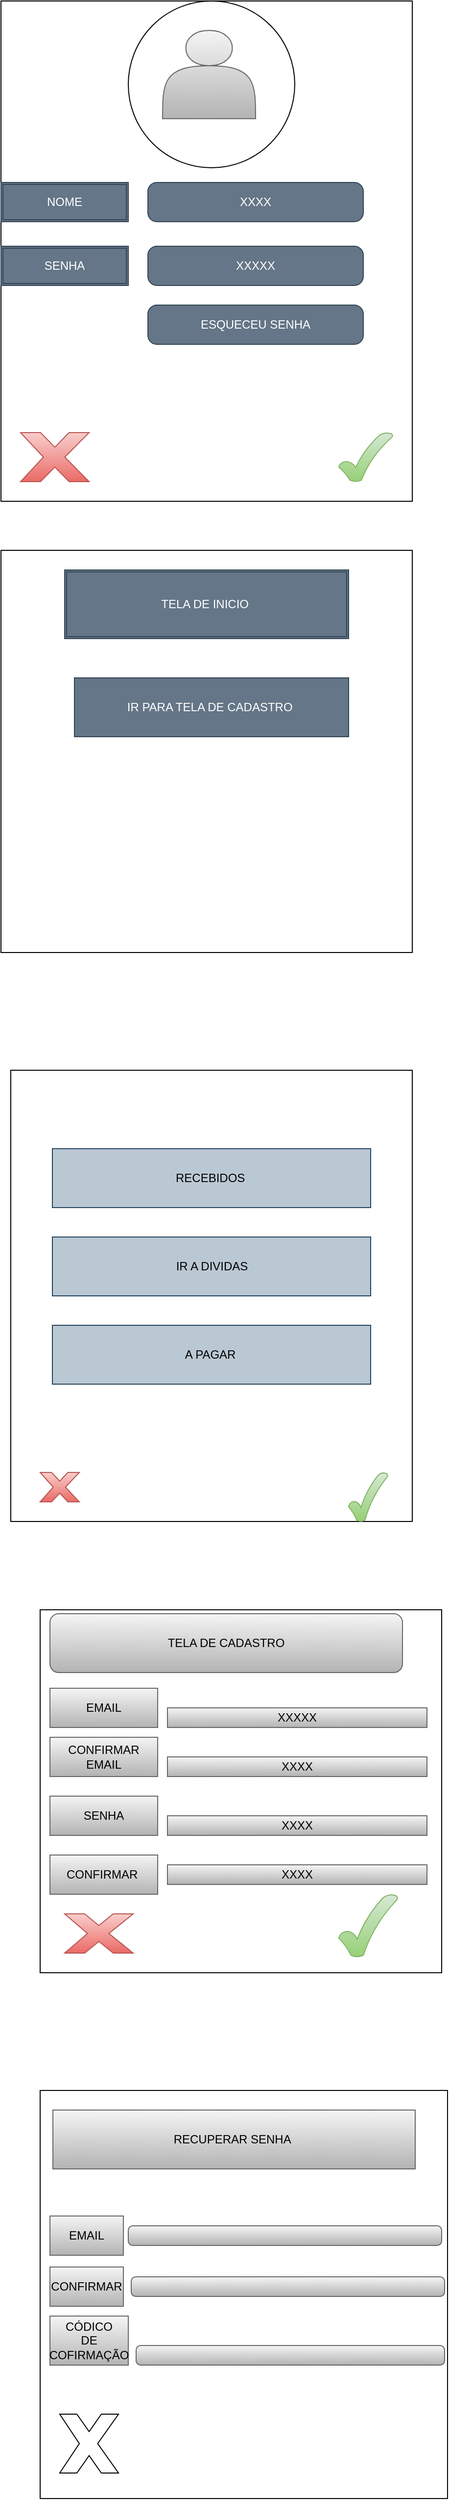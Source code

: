 <mxfile version="24.4.9" type="device">
  <diagram id="GlSBhZ9ob00_pYFFWb3f" name="Página-1">
    <mxGraphModel dx="1434" dy="782" grid="1" gridSize="10" guides="1" tooltips="1" connect="1" arrows="1" fold="1" page="1" pageScale="1" pageWidth="827" pageHeight="1169" math="0" shadow="0">
      <root>
        <mxCell id="0" />
        <mxCell id="1" parent="0" />
        <mxCell id="MtwFnIU1tss62LcVamRA-3" value="" style="rounded=0;whiteSpace=wrap;html=1;" parent="1" vertex="1">
          <mxGeometry x="190" y="50" width="420" height="510" as="geometry" />
        </mxCell>
        <mxCell id="MtwFnIU1tss62LcVamRA-11" value="" style="ellipse;whiteSpace=wrap;html=1;aspect=fixed;" parent="1" vertex="1">
          <mxGeometry x="320" y="50" width="170" height="170" as="geometry" />
        </mxCell>
        <mxCell id="MtwFnIU1tss62LcVamRA-13" value="XXXX" style="rounded=1;whiteSpace=wrap;html=1;arcSize=23;fillColor=#647687;fontColor=#ffffff;strokeColor=#314354;" parent="1" vertex="1">
          <mxGeometry x="340" y="235" width="220" height="40" as="geometry" />
        </mxCell>
        <mxCell id="MtwFnIU1tss62LcVamRA-15" value="NOME" style="shape=ext;double=1;rounded=0;whiteSpace=wrap;html=1;fillColor=#647687;fontColor=#ffffff;strokeColor=#314354;" parent="1" vertex="1">
          <mxGeometry x="190" y="235" width="130" height="40" as="geometry" />
        </mxCell>
        <mxCell id="MtwFnIU1tss62LcVamRA-16" value="SENHA" style="shape=ext;double=1;rounded=0;whiteSpace=wrap;html=1;fillColor=#647687;fontColor=#ffffff;strokeColor=#314354;" parent="1" vertex="1">
          <mxGeometry x="190" y="300" width="130" height="40" as="geometry" />
        </mxCell>
        <mxCell id="MtwFnIU1tss62LcVamRA-17" value="XXXXX" style="rounded=1;whiteSpace=wrap;html=1;arcSize=23;fillColor=#647687;fontColor=#ffffff;strokeColor=#314354;" parent="1" vertex="1">
          <mxGeometry x="340" y="300" width="220" height="40" as="geometry" />
        </mxCell>
        <mxCell id="MtwFnIU1tss62LcVamRA-19" value="ESQUECEU SENHA" style="rounded=1;whiteSpace=wrap;html=1;arcSize=23;fillColor=#647687;fontColor=#ffffff;strokeColor=#314354;" parent="1" vertex="1">
          <mxGeometry x="340" y="360" width="220" height="40" as="geometry" />
        </mxCell>
        <mxCell id="MtwFnIU1tss62LcVamRA-24" value="" style="rounded=0;whiteSpace=wrap;html=1;" parent="1" vertex="1">
          <mxGeometry x="200" y="1140" width="410" height="460" as="geometry" />
        </mxCell>
        <mxCell id="MtwFnIU1tss62LcVamRA-26" value="RECEBIDOS&amp;nbsp;" style="rounded=0;whiteSpace=wrap;html=1;fillColor=#bac8d3;strokeColor=#23445d;" parent="1" vertex="1">
          <mxGeometry x="242.5" y="1220" width="325" height="60" as="geometry" />
        </mxCell>
        <mxCell id="MtwFnIU1tss62LcVamRA-29" value="" style="rounded=0;whiteSpace=wrap;html=1;" parent="1" vertex="1">
          <mxGeometry x="230" y="1690" width="410" height="370" as="geometry" />
        </mxCell>
        <mxCell id="MtwFnIU1tss62LcVamRA-35" value="" style="verticalLabelPosition=bottom;verticalAlign=top;html=1;shape=mxgraph.basic.x;fillColor=#f8cecc;gradientColor=#ea6b66;strokeColor=#b85450;" parent="1" vertex="1">
          <mxGeometry x="230" y="1550" width="40" height="30" as="geometry" />
        </mxCell>
        <mxCell id="MtwFnIU1tss62LcVamRA-37" value="" style="verticalLabelPosition=bottom;verticalAlign=top;html=1;shape=mxgraph.basic.tick;fillColor=#d5e8d4;gradientColor=#97d077;strokeColor=#82b366;" parent="1" vertex="1">
          <mxGeometry x="535" y="490" width="55" height="50" as="geometry" />
        </mxCell>
        <mxCell id="MtwFnIU1tss62LcVamRA-41" value="" style="rounded=0;whiteSpace=wrap;html=1;" parent="1" vertex="1">
          <mxGeometry x="190" y="610" width="420" height="410" as="geometry" />
        </mxCell>
        <mxCell id="MtwFnIU1tss62LcVamRA-42" value="TELA DE INICIO&amp;nbsp;" style="shape=ext;double=1;rounded=0;whiteSpace=wrap;html=1;fillColor=#647687;fontColor=#ffffff;strokeColor=#314354;" parent="1" vertex="1">
          <mxGeometry x="255" y="630" width="290" height="70" as="geometry" />
        </mxCell>
        <mxCell id="MtwFnIU1tss62LcVamRA-43" value="IR PARA TELA DE CADASTRO&amp;nbsp;" style="rounded=0;whiteSpace=wrap;html=1;fillColor=#647687;fontColor=#ffffff;strokeColor=#314354;" parent="1" vertex="1">
          <mxGeometry x="265" y="740" width="280" height="60" as="geometry" />
        </mxCell>
        <mxCell id="MtwFnIU1tss62LcVamRA-45" value="TELA DE CADASTRO" style="rounded=1;whiteSpace=wrap;html=1;fillColor=#f5f5f5;gradientColor=#b3b3b3;strokeColor=#666666;" parent="1" vertex="1">
          <mxGeometry x="240" y="1694" width="360" height="60" as="geometry" />
        </mxCell>
        <mxCell id="MtwFnIU1tss62LcVamRA-46" value="XXXXX" style="rounded=0;whiteSpace=wrap;html=1;fillColor=#f5f5f5;gradientColor=#b3b3b3;strokeColor=#666666;" parent="1" vertex="1">
          <mxGeometry x="360" y="1790" width="265" height="20" as="geometry" />
        </mxCell>
        <mxCell id="MtwFnIU1tss62LcVamRA-47" value="EMAIL" style="rounded=0;whiteSpace=wrap;html=1;fillColor=#f5f5f5;gradientColor=#b3b3b3;strokeColor=#666666;" parent="1" vertex="1">
          <mxGeometry x="240" y="1770" width="110" height="40" as="geometry" />
        </mxCell>
        <mxCell id="MtwFnIU1tss62LcVamRA-48" value="CONFIRMAR&lt;div&gt;EMAIL&lt;/div&gt;" style="rounded=0;whiteSpace=wrap;html=1;fillColor=#f5f5f5;gradientColor=#b3b3b3;strokeColor=#666666;" parent="1" vertex="1">
          <mxGeometry x="240" y="1820" width="110" height="40" as="geometry" />
        </mxCell>
        <mxCell id="MtwFnIU1tss62LcVamRA-49" value="XXXX" style="rounded=0;whiteSpace=wrap;html=1;fillColor=#f5f5f5;gradientColor=#b3b3b3;strokeColor=#666666;" parent="1" vertex="1">
          <mxGeometry x="360" y="1840" width="265" height="20" as="geometry" />
        </mxCell>
        <mxCell id="MtwFnIU1tss62LcVamRA-50" value="SENHA" style="rounded=0;whiteSpace=wrap;html=1;fillColor=#f5f5f5;gradientColor=#b3b3b3;strokeColor=#666666;" parent="1" vertex="1">
          <mxGeometry x="240" y="1880" width="110" height="40" as="geometry" />
        </mxCell>
        <mxCell id="MtwFnIU1tss62LcVamRA-51" value="XXXX" style="rounded=0;whiteSpace=wrap;html=1;fillColor=#f5f5f5;gradientColor=#b3b3b3;strokeColor=#666666;" parent="1" vertex="1">
          <mxGeometry x="360" y="1900" width="265" height="20" as="geometry" />
        </mxCell>
        <mxCell id="MtwFnIU1tss62LcVamRA-52" value="CONFIRMAR&amp;nbsp;" style="rounded=0;whiteSpace=wrap;html=1;fillColor=#f5f5f5;gradientColor=#b3b3b3;strokeColor=#666666;" parent="1" vertex="1">
          <mxGeometry x="240" y="1940" width="110" height="40" as="geometry" />
        </mxCell>
        <mxCell id="MtwFnIU1tss62LcVamRA-53" value="XXXX" style="rounded=0;whiteSpace=wrap;html=1;fillColor=#f5f5f5;gradientColor=#b3b3b3;strokeColor=#666666;" parent="1" vertex="1">
          <mxGeometry x="360" y="1950" width="265" height="20" as="geometry" />
        </mxCell>
        <mxCell id="MtwFnIU1tss62LcVamRA-54" value="" style="verticalLabelPosition=bottom;verticalAlign=top;html=1;shape=mxgraph.basic.x;fillColor=#f8cecc;gradientColor=#ea6b66;strokeColor=#b85450;" parent="1" vertex="1">
          <mxGeometry x="255" y="2000" width="70" height="40" as="geometry" />
        </mxCell>
        <mxCell id="MtwFnIU1tss62LcVamRA-55" value="" style="verticalLabelPosition=bottom;verticalAlign=top;html=1;shape=mxgraph.basic.tick;fillColor=#d5e8d4;gradientColor=#97d077;strokeColor=#82b366;" parent="1" vertex="1">
          <mxGeometry x="535" y="1980" width="60" height="64" as="geometry" />
        </mxCell>
        <mxCell id="HPOZgx2s2FRv8RSmcoiX-1" value="" style="shape=actor;whiteSpace=wrap;html=1;fillColor=#f5f5f5;gradientColor=#b3b3b3;strokeColor=#666666;" vertex="1" parent="1">
          <mxGeometry x="355" y="80" width="95" height="90" as="geometry" />
        </mxCell>
        <mxCell id="HPOZgx2s2FRv8RSmcoiX-2" value="IR A DIVIDAS" style="rounded=0;whiteSpace=wrap;html=1;fillColor=#bac8d3;strokeColor=#23445d;" vertex="1" parent="1">
          <mxGeometry x="242.5" y="1310" width="325" height="60" as="geometry" />
        </mxCell>
        <mxCell id="HPOZgx2s2FRv8RSmcoiX-3" value="A PAGAR&amp;nbsp;" style="rounded=0;whiteSpace=wrap;html=1;fillColor=#bac8d3;strokeColor=#23445d;" vertex="1" parent="1">
          <mxGeometry x="242.5" y="1400" width="325" height="60" as="geometry" />
        </mxCell>
        <mxCell id="HPOZgx2s2FRv8RSmcoiX-4" value="" style="whiteSpace=wrap;html=1;aspect=fixed;" vertex="1" parent="1">
          <mxGeometry x="230" y="2180" width="416" height="416" as="geometry" />
        </mxCell>
        <mxCell id="HPOZgx2s2FRv8RSmcoiX-5" value="RECUPERAR SENHA&amp;nbsp;" style="rounded=0;whiteSpace=wrap;html=1;fillColor=#f5f5f5;gradientColor=#b3b3b3;strokeColor=#666666;" vertex="1" parent="1">
          <mxGeometry x="243" y="2200" width="370" height="60" as="geometry" />
        </mxCell>
        <mxCell id="HPOZgx2s2FRv8RSmcoiX-6" value="" style="rounded=1;whiteSpace=wrap;html=1;arcSize=23;fillColor=#f5f5f5;gradientColor=#b3b3b3;strokeColor=#666666;" vertex="1" parent="1">
          <mxGeometry x="320" y="2318" width="320" height="20" as="geometry" />
        </mxCell>
        <mxCell id="HPOZgx2s2FRv8RSmcoiX-7" value="EMAIL" style="rounded=0;whiteSpace=wrap;html=1;fillColor=#f5f5f5;gradientColor=#b3b3b3;strokeColor=#666666;" vertex="1" parent="1">
          <mxGeometry x="240" y="2308" width="75" height="40" as="geometry" />
        </mxCell>
        <mxCell id="HPOZgx2s2FRv8RSmcoiX-8" value="CONFIRMAR" style="rounded=0;whiteSpace=wrap;html=1;fillColor=#f5f5f5;gradientColor=#b3b3b3;strokeColor=#666666;" vertex="1" parent="1">
          <mxGeometry x="240" y="2360" width="75" height="40" as="geometry" />
        </mxCell>
        <mxCell id="HPOZgx2s2FRv8RSmcoiX-9" value="" style="rounded=1;whiteSpace=wrap;html=1;arcSize=23;fillColor=#f5f5f5;gradientColor=#b3b3b3;strokeColor=#666666;" vertex="1" parent="1">
          <mxGeometry x="323" y="2370" width="320" height="20" as="geometry" />
        </mxCell>
        <mxCell id="HPOZgx2s2FRv8RSmcoiX-10" value="CÓDICO&lt;div&gt;DE&lt;/div&gt;&lt;div&gt;COFIRMAÇÃO&lt;/div&gt;" style="rounded=0;whiteSpace=wrap;html=1;fillColor=#f5f5f5;gradientColor=#b3b3b3;strokeColor=#666666;" vertex="1" parent="1">
          <mxGeometry x="240" y="2410" width="80" height="50" as="geometry" />
        </mxCell>
        <mxCell id="HPOZgx2s2FRv8RSmcoiX-12" value="" style="rounded=1;whiteSpace=wrap;html=1;arcSize=23;fillColor=#f5f5f5;gradientColor=#b3b3b3;strokeColor=#666666;" vertex="1" parent="1">
          <mxGeometry x="328" y="2440" width="315" height="20" as="geometry" />
        </mxCell>
        <mxCell id="HPOZgx2s2FRv8RSmcoiX-13" value="" style="verticalLabelPosition=bottom;verticalAlign=top;html=1;shape=mxgraph.basic.x;fillColor=#f8cecc;gradientColor=#ea6b66;strokeColor=#b85450;" vertex="1" parent="1">
          <mxGeometry x="210" y="490" width="70" height="50" as="geometry" />
        </mxCell>
        <mxCell id="HPOZgx2s2FRv8RSmcoiX-15" value="" style="verticalLabelPosition=bottom;verticalAlign=top;html=1;shape=mxgraph.basic.x" vertex="1" parent="1">
          <mxGeometry x="250" y="2510" width="60" height="60" as="geometry" />
        </mxCell>
        <mxCell id="HPOZgx2s2FRv8RSmcoiX-16" value="" style="verticalLabelPosition=bottom;verticalAlign=top;html=1;shape=mxgraph.basic.tick;fillColor=#d5e8d4;gradientColor=#97d077;strokeColor=#82b366;" vertex="1" parent="1">
          <mxGeometry x="545" y="1550" width="40" height="50" as="geometry" />
        </mxCell>
      </root>
    </mxGraphModel>
  </diagram>
</mxfile>
